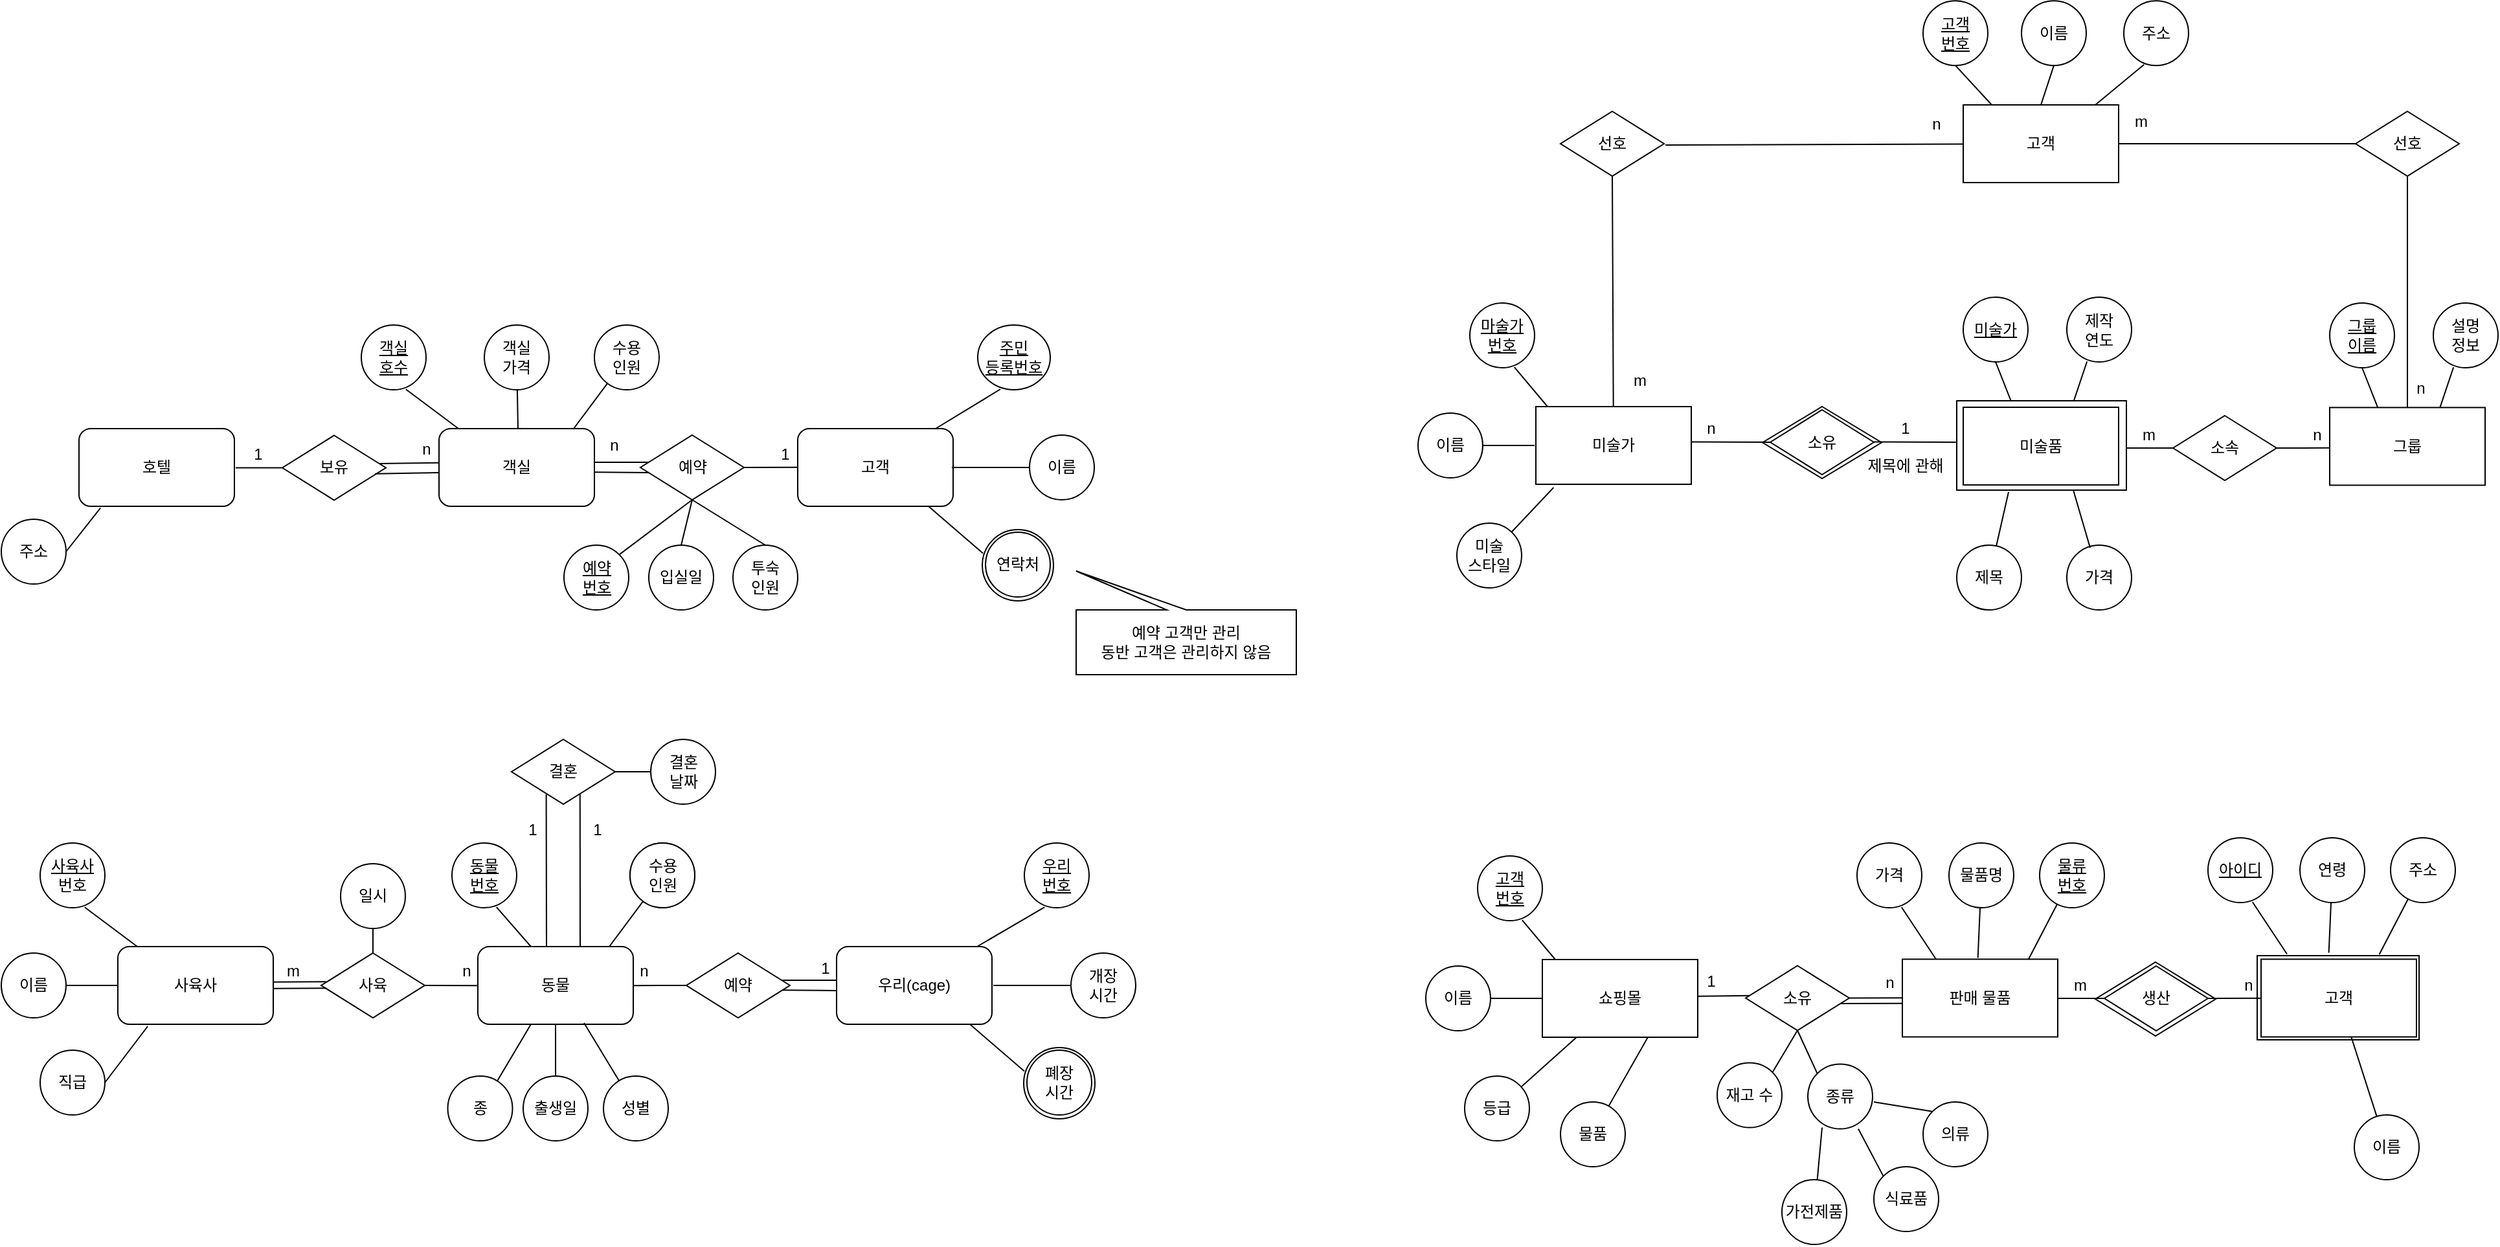 <mxfile version="13.8.2" type="github">
  <diagram id="6OI7xfDhPmefR2EX4nhi" name="Page-1">
    <mxGraphModel dx="2025" dy="580" grid="1" gridSize="10" guides="1" tooltips="1" connect="1" arrows="1" fold="1" page="1" pageScale="1" pageWidth="827" pageHeight="1169" math="0" shadow="0">
      <root>
        <mxCell id="0" />
        <mxCell id="1" parent="0" />
        <mxCell id="JmjcJuFU0oESs9ChOXzf-295" value="" style="rounded=1;whiteSpace=wrap;html=1;arcSize=0;" vertex="1" parent="1">
          <mxGeometry x="952" y="837" width="125" height="65" as="geometry" />
        </mxCell>
        <mxCell id="JmjcJuFU0oESs9ChOXzf-294" value="" style="rhombus;whiteSpace=wrap;html=1;" vertex="1" parent="1">
          <mxGeometry x="827" y="842" width="93" height="57" as="geometry" />
        </mxCell>
        <mxCell id="JmjcJuFU0oESs9ChOXzf-217" value="" style="rhombus;whiteSpace=wrap;html=1;" vertex="1" parent="1">
          <mxGeometry x="570" y="413" width="92" height="55.5" as="geometry" />
        </mxCell>
        <mxCell id="JmjcJuFU0oESs9ChOXzf-212" value="" style="rounded=0;whiteSpace=wrap;html=1;" vertex="1" parent="1">
          <mxGeometry x="720" y="408.5" width="131" height="69" as="geometry" />
        </mxCell>
        <mxCell id="JmjcJuFU0oESs9ChOXzf-144" value="" style="ellipse;whiteSpace=wrap;html=1;aspect=fixed;" vertex="1" parent="1">
          <mxGeometry x="-32.5" y="508" width="55" height="55" as="geometry" />
        </mxCell>
        <mxCell id="JmjcJuFU0oESs9ChOXzf-4" value="쇼핑몰" style="rounded=1;whiteSpace=wrap;html=1;arcSize=0;" vertex="1" parent="1">
          <mxGeometry x="400" y="840" width="120" height="60" as="geometry" />
        </mxCell>
        <mxCell id="JmjcJuFU0oESs9ChOXzf-5" value="고객" style="rounded=1;whiteSpace=wrap;html=1;arcSize=0;" vertex="1" parent="1">
          <mxGeometry x="955" y="839.75" width="120" height="60" as="geometry" />
        </mxCell>
        <mxCell id="JmjcJuFU0oESs9ChOXzf-6" value="&lt;u&gt;고객&lt;br&gt;번호&lt;/u&gt;" style="ellipse;whiteSpace=wrap;html=1;" vertex="1" parent="1">
          <mxGeometry x="350" y="760" width="50" height="50" as="geometry" />
        </mxCell>
        <mxCell id="JmjcJuFU0oESs9ChOXzf-7" value="이름" style="ellipse;whiteSpace=wrap;html=1;" vertex="1" parent="1">
          <mxGeometry x="310" y="845" width="50" height="50" as="geometry" />
        </mxCell>
        <mxCell id="JmjcJuFU0oESs9ChOXzf-8" value="등급" style="ellipse;whiteSpace=wrap;html=1;" vertex="1" parent="1">
          <mxGeometry x="340" y="930" width="50" height="50" as="geometry" />
        </mxCell>
        <mxCell id="JmjcJuFU0oESs9ChOXzf-9" value="" style="endArrow=none;html=1;entryX=0.688;entryY=0.992;entryDx=0;entryDy=0;entryPerimeter=0;" edge="1" parent="1" target="JmjcJuFU0oESs9ChOXzf-6">
          <mxGeometry width="50" height="50" relative="1" as="geometry">
            <mxPoint x="410" y="840" as="sourcePoint" />
            <mxPoint x="460" y="790" as="targetPoint" />
          </mxGeometry>
        </mxCell>
        <mxCell id="JmjcJuFU0oESs9ChOXzf-12" value="" style="endArrow=none;html=1;entryX=1;entryY=0.5;entryDx=0;entryDy=0;exitX=0;exitY=0.5;exitDx=0;exitDy=0;" edge="1" parent="1" source="JmjcJuFU0oESs9ChOXzf-4" target="JmjcJuFU0oESs9ChOXzf-7">
          <mxGeometry width="50" height="50" relative="1" as="geometry">
            <mxPoint x="420" y="850" as="sourcePoint" />
            <mxPoint x="400" y="820" as="targetPoint" />
          </mxGeometry>
        </mxCell>
        <mxCell id="JmjcJuFU0oESs9ChOXzf-13" value="" style="endArrow=none;html=1;" edge="1" parent="1" source="JmjcJuFU0oESs9ChOXzf-4" target="JmjcJuFU0oESs9ChOXzf-8">
          <mxGeometry width="50" height="50" relative="1" as="geometry">
            <mxPoint x="410" y="880" as="sourcePoint" />
            <mxPoint x="370" y="880" as="targetPoint" />
          </mxGeometry>
        </mxCell>
        <mxCell id="JmjcJuFU0oESs9ChOXzf-14" value="제작&lt;br&gt;연도" style="ellipse;whiteSpace=wrap;html=1;" vertex="1" parent="1">
          <mxGeometry x="805" y="328.5" width="50" height="50" as="geometry" />
        </mxCell>
        <mxCell id="JmjcJuFU0oESs9ChOXzf-15" value="" style="endArrow=none;html=1;entryX=0.312;entryY=0.992;entryDx=0;entryDy=0;entryPerimeter=0;exitX=0.689;exitY=0.006;exitDx=0;exitDy=0;exitPerimeter=0;" edge="1" parent="1" target="JmjcJuFU0oESs9ChOXzf-14" source="JmjcJuFU0oESs9ChOXzf-212">
          <mxGeometry width="50" height="50" relative="1" as="geometry">
            <mxPoint x="818.483" y="408.5" as="sourcePoint" />
            <mxPoint x="961" y="358.5" as="targetPoint" />
          </mxGeometry>
        </mxCell>
        <mxCell id="JmjcJuFU0oESs9ChOXzf-20" value="가격" style="ellipse;whiteSpace=wrap;html=1;" vertex="1" parent="1">
          <mxGeometry x="805" y="520" width="50" height="50" as="geometry" />
        </mxCell>
        <mxCell id="JmjcJuFU0oESs9ChOXzf-21" value="" style="endArrow=none;html=1;exitX=0.85;exitY=1;exitDx=0;exitDy=0;exitPerimeter=0;" edge="1" parent="1">
          <mxGeometry width="50" height="50" relative="1" as="geometry">
            <mxPoint x="810.0" y="477.5" as="sourcePoint" />
            <mxPoint x="823" y="522" as="targetPoint" />
          </mxGeometry>
        </mxCell>
        <mxCell id="JmjcJuFU0oESs9ChOXzf-23" value="생산" style="rhombus;whiteSpace=wrap;html=1;" vertex="1" parent="1">
          <mxGeometry x="834" y="845" width="80" height="50" as="geometry" />
        </mxCell>
        <mxCell id="JmjcJuFU0oESs9ChOXzf-24" value="판매 물품" style="rounded=1;whiteSpace=wrap;html=1;arcSize=0;" vertex="1" parent="1">
          <mxGeometry x="678" y="839.75" width="120" height="60" as="geometry" />
        </mxCell>
        <mxCell id="JmjcJuFU0oESs9ChOXzf-25" value="가격" style="ellipse;whiteSpace=wrap;html=1;" vertex="1" parent="1">
          <mxGeometry x="643" y="750" width="50" height="50" as="geometry" />
        </mxCell>
        <mxCell id="JmjcJuFU0oESs9ChOXzf-28" value="" style="endArrow=none;html=1;entryX=0.688;entryY=0.992;entryDx=0;entryDy=0;entryPerimeter=0;" edge="1" parent="1" target="JmjcJuFU0oESs9ChOXzf-25">
          <mxGeometry width="50" height="50" relative="1" as="geometry">
            <mxPoint x="704" y="839.75" as="sourcePoint" />
            <mxPoint x="754" y="789.75" as="targetPoint" />
          </mxGeometry>
        </mxCell>
        <mxCell id="JmjcJuFU0oESs9ChOXzf-33" value="물품명" style="ellipse;whiteSpace=wrap;html=1;" vertex="1" parent="1">
          <mxGeometry x="714" y="750" width="50" height="50" as="geometry" />
        </mxCell>
        <mxCell id="JmjcJuFU0oESs9ChOXzf-34" value="" style="endArrow=none;html=1;" edge="1" parent="1" target="JmjcJuFU0oESs9ChOXzf-33">
          <mxGeometry width="50" height="50" relative="1" as="geometry">
            <mxPoint x="736.316" y="838.75" as="sourcePoint" />
            <mxPoint x="802" y="723.75" as="targetPoint" />
          </mxGeometry>
        </mxCell>
        <mxCell id="JmjcJuFU0oESs9ChOXzf-42" value="" style="endArrow=none;html=1;entryX=1;entryY=0.5;entryDx=0;entryDy=0;" edge="1" parent="1" source="JmjcJuFU0oESs9ChOXzf-5" target="JmjcJuFU0oESs9ChOXzf-23">
          <mxGeometry width="50" height="50" relative="1" as="geometry">
            <mxPoint x="1031" y="845" as="sourcePoint" />
            <mxPoint x="945" y="785" as="targetPoint" />
          </mxGeometry>
        </mxCell>
        <mxCell id="JmjcJuFU0oESs9ChOXzf-49" value="" style="endArrow=none;html=1;entryX=0;entryY=0.5;entryDx=0;entryDy=0;" edge="1" parent="1" target="JmjcJuFU0oESs9ChOXzf-23">
          <mxGeometry width="50" height="50" relative="1" as="geometry">
            <mxPoint x="798" y="870" as="sourcePoint" />
            <mxPoint x="848" y="820" as="targetPoint" />
          </mxGeometry>
        </mxCell>
        <mxCell id="JmjcJuFU0oESs9ChOXzf-50" value="m" style="text;html=1;align=center;verticalAlign=middle;resizable=0;points=[];autosize=1;" vertex="1" parent="1">
          <mxGeometry x="800" y="850" width="30" height="20" as="geometry" />
        </mxCell>
        <mxCell id="JmjcJuFU0oESs9ChOXzf-51" value="n" style="text;html=1;align=center;verticalAlign=middle;resizable=0;points=[];autosize=1;" vertex="1" parent="1">
          <mxGeometry x="935" y="850" width="20" height="20" as="geometry" />
        </mxCell>
        <mxCell id="JmjcJuFU0oESs9ChOXzf-52" value="소유" style="rhombus;whiteSpace=wrap;html=1;" vertex="1" parent="1">
          <mxGeometry x="557" y="844.75" width="80" height="50" as="geometry" />
        </mxCell>
        <mxCell id="JmjcJuFU0oESs9ChOXzf-53" value="" style="endArrow=none;html=1;entryX=1;entryY=0.5;entryDx=0;entryDy=0;" edge="1" parent="1" target="JmjcJuFU0oESs9ChOXzf-52">
          <mxGeometry width="50" height="50" relative="1" as="geometry">
            <mxPoint x="678" y="869.649" as="sourcePoint" />
            <mxPoint x="668" y="784.75" as="targetPoint" />
          </mxGeometry>
        </mxCell>
        <mxCell id="JmjcJuFU0oESs9ChOXzf-55" value="1" style="text;html=1;align=center;verticalAlign=middle;resizable=0;points=[];autosize=1;" vertex="1" parent="1">
          <mxGeometry x="520" y="847" width="20" height="20" as="geometry" />
        </mxCell>
        <mxCell id="JmjcJuFU0oESs9ChOXzf-56" value="n" style="text;html=1;align=center;verticalAlign=middle;resizable=0;points=[];autosize=1;" vertex="1" parent="1">
          <mxGeometry x="658" y="847.75" width="20" height="20" as="geometry" />
        </mxCell>
        <mxCell id="JmjcJuFU0oESs9ChOXzf-57" value="재고 수" style="ellipse;whiteSpace=wrap;html=1;" vertex="1" parent="1">
          <mxGeometry x="535" y="919.75" width="50" height="50" as="geometry" />
        </mxCell>
        <mxCell id="JmjcJuFU0oESs9ChOXzf-58" value="" style="endArrow=none;html=1;exitX=0.5;exitY=1;exitDx=0;exitDy=0;entryX=1;entryY=0;entryDx=0;entryDy=0;" edge="1" parent="1" target="JmjcJuFU0oESs9ChOXzf-57" source="JmjcJuFU0oESs9ChOXzf-52">
          <mxGeometry width="50" height="50" relative="1" as="geometry">
            <mxPoint x="595" y="999.75" as="sourcePoint" />
            <mxPoint x="575" y="920" as="targetPoint" />
          </mxGeometry>
        </mxCell>
        <mxCell id="JmjcJuFU0oESs9ChOXzf-59" value="종류" style="ellipse;whiteSpace=wrap;html=1;" vertex="1" parent="1">
          <mxGeometry x="605" y="920.75" width="50" height="50" as="geometry" />
        </mxCell>
        <mxCell id="JmjcJuFU0oESs9ChOXzf-60" value="" style="endArrow=none;html=1;exitX=0.5;exitY=1;exitDx=0;exitDy=0;entryX=0;entryY=0;entryDx=0;entryDy=0;" edge="1" parent="1" target="JmjcJuFU0oESs9ChOXzf-59" source="JmjcJuFU0oESs9ChOXzf-52">
          <mxGeometry width="50" height="50" relative="1" as="geometry">
            <mxPoint x="667" y="899.75" as="sourcePoint" />
            <mxPoint x="645" y="925" as="targetPoint" />
          </mxGeometry>
        </mxCell>
        <mxCell id="JmjcJuFU0oESs9ChOXzf-97" value="호텔" style="rounded=1;whiteSpace=wrap;html=1;" vertex="1" parent="1">
          <mxGeometry x="-730" y="430" width="120" height="60" as="geometry" />
        </mxCell>
        <mxCell id="JmjcJuFU0oESs9ChOXzf-98" value="&lt;u&gt;사육사&lt;br&gt;&lt;/u&gt;번호" style="ellipse;whiteSpace=wrap;html=1;" vertex="1" parent="1">
          <mxGeometry x="-760" y="750" width="50" height="50" as="geometry" />
        </mxCell>
        <mxCell id="JmjcJuFU0oESs9ChOXzf-99" value="주소" style="ellipse;whiteSpace=wrap;html=1;" vertex="1" parent="1">
          <mxGeometry x="-790" y="500" width="50" height="50" as="geometry" />
        </mxCell>
        <mxCell id="JmjcJuFU0oESs9ChOXzf-100" value="" style="endArrow=none;html=1;entryX=0.688;entryY=0.992;entryDx=0;entryDy=0;entryPerimeter=0;" edge="1" parent="1" target="JmjcJuFU0oESs9ChOXzf-98">
          <mxGeometry width="50" height="50" relative="1" as="geometry">
            <mxPoint x="-685" y="830" as="sourcePoint" />
            <mxPoint x="-635" y="780" as="targetPoint" />
          </mxGeometry>
        </mxCell>
        <mxCell id="JmjcJuFU0oESs9ChOXzf-101" value="" style="endArrow=none;html=1;entryX=1;entryY=0.5;entryDx=0;entryDy=0;exitX=0.138;exitY=1.021;exitDx=0;exitDy=0;exitPerimeter=0;" edge="1" parent="1" target="JmjcJuFU0oESs9ChOXzf-99" source="JmjcJuFU0oESs9ChOXzf-97">
          <mxGeometry width="50" height="50" relative="1" as="geometry">
            <mxPoint x="-725" y="460" as="sourcePoint" />
            <mxPoint x="-725" y="410" as="targetPoint" />
          </mxGeometry>
        </mxCell>
        <mxCell id="JmjcJuFU0oESs9ChOXzf-104" value="객실" style="rounded=1;whiteSpace=wrap;html=1;" vertex="1" parent="1">
          <mxGeometry x="-452" y="430" width="120" height="60" as="geometry" />
        </mxCell>
        <mxCell id="JmjcJuFU0oESs9ChOXzf-105" value="&lt;u&gt;객실&lt;br&gt;호수&lt;br&gt;&lt;/u&gt;" style="ellipse;whiteSpace=wrap;html=1;" vertex="1" parent="1">
          <mxGeometry x="-512" y="350" width="50" height="50" as="geometry" />
        </mxCell>
        <mxCell id="JmjcJuFU0oESs9ChOXzf-106" value="수용&lt;br&gt;인원" style="ellipse;whiteSpace=wrap;html=1;" vertex="1" parent="1">
          <mxGeometry x="-332" y="350" width="50" height="50" as="geometry" />
        </mxCell>
        <mxCell id="JmjcJuFU0oESs9ChOXzf-107" value="" style="endArrow=none;html=1;entryX=0.688;entryY=0.992;entryDx=0;entryDy=0;entryPerimeter=0;" edge="1" parent="1" target="JmjcJuFU0oESs9ChOXzf-105">
          <mxGeometry width="50" height="50" relative="1" as="geometry">
            <mxPoint x="-437" y="430" as="sourcePoint" />
            <mxPoint x="-387" y="380" as="targetPoint" />
          </mxGeometry>
        </mxCell>
        <mxCell id="JmjcJuFU0oESs9ChOXzf-108" value="" style="endArrow=none;html=1;exitX=0.75;exitY=0;exitDx=0;exitDy=0;" edge="1" parent="1" target="JmjcJuFU0oESs9ChOXzf-106">
          <mxGeometry width="50" height="50" relative="1" as="geometry">
            <mxPoint x="-348.0" y="430" as="sourcePoint" />
            <mxPoint x="-326" y="400" as="targetPoint" />
          </mxGeometry>
        </mxCell>
        <mxCell id="JmjcJuFU0oESs9ChOXzf-109" value="객실&lt;br&gt;가격" style="ellipse;whiteSpace=wrap;html=1;" vertex="1" parent="1">
          <mxGeometry x="-417" y="350" width="50" height="50" as="geometry" />
        </mxCell>
        <mxCell id="JmjcJuFU0oESs9ChOXzf-110" value="" style="endArrow=none;html=1;exitX=0.75;exitY=0;exitDx=0;exitDy=0;" edge="1" parent="1" target="JmjcJuFU0oESs9ChOXzf-109">
          <mxGeometry width="50" height="50" relative="1" as="geometry">
            <mxPoint x="-391.0" y="430" as="sourcePoint" />
            <mxPoint x="-369" y="400" as="targetPoint" />
          </mxGeometry>
        </mxCell>
        <mxCell id="JmjcJuFU0oESs9ChOXzf-111" value="보유" style="rhombus;whiteSpace=wrap;html=1;" vertex="1" parent="1">
          <mxGeometry x="-573" y="435.25" width="80" height="50" as="geometry" />
        </mxCell>
        <mxCell id="JmjcJuFU0oESs9ChOXzf-112" value="" style="endArrow=none;html=1;exitX=-0.001;exitY=0.439;exitDx=0;exitDy=0;exitPerimeter=0;" edge="1" parent="1" source="JmjcJuFU0oESs9ChOXzf-104">
          <mxGeometry width="50" height="50" relative="1" as="geometry">
            <mxPoint x="-452" y="460.149" as="sourcePoint" />
            <mxPoint x="-498" y="457" as="targetPoint" />
          </mxGeometry>
        </mxCell>
        <mxCell id="JmjcJuFU0oESs9ChOXzf-114" value="" style="endArrow=none;html=1;entryX=0;entryY=0.5;entryDx=0;entryDy=0;" edge="1" parent="1" target="JmjcJuFU0oESs9ChOXzf-111">
          <mxGeometry width="50" height="50" relative="1" as="geometry">
            <mxPoint x="-609.0" y="460.25" as="sourcePoint" />
            <mxPoint x="-559" y="410.25" as="targetPoint" />
          </mxGeometry>
        </mxCell>
        <mxCell id="JmjcJuFU0oESs9ChOXzf-115" value="1" style="text;html=1;align=center;verticalAlign=middle;resizable=0;points=[];autosize=1;" vertex="1" parent="1">
          <mxGeometry x="-602" y="440.25" width="20" height="20" as="geometry" />
        </mxCell>
        <mxCell id="JmjcJuFU0oESs9ChOXzf-116" value="n" style="text;html=1;align=center;verticalAlign=middle;resizable=0;points=[];autosize=1;" vertex="1" parent="1">
          <mxGeometry x="-472" y="436" width="20" height="20" as="geometry" />
        </mxCell>
        <mxCell id="JmjcJuFU0oESs9ChOXzf-119" value="" style="endArrow=none;html=1;exitX=0.908;exitY=0.593;exitDx=0;exitDy=0;exitPerimeter=0;" edge="1" parent="1">
          <mxGeometry width="50" height="50" relative="1" as="geometry">
            <mxPoint x="-501.36" y="464.9" as="sourcePoint" />
            <mxPoint x="-452" y="464" as="targetPoint" />
          </mxGeometry>
        </mxCell>
        <mxCell id="JmjcJuFU0oESs9ChOXzf-123" value="" style="endArrow=none;html=1;entryX=0.124;entryY=1.071;entryDx=0;entryDy=0;entryPerimeter=0;exitX=0.028;exitY=0.463;exitDx=0;exitDy=0;exitPerimeter=0;" edge="1" parent="1">
          <mxGeometry width="50" height="50" relative="1" as="geometry">
            <mxPoint x="560.24" y="867.9" as="sourcePoint" />
            <mxPoint x="519.72" y="868.42" as="targetPoint" />
          </mxGeometry>
        </mxCell>
        <mxCell id="JmjcJuFU0oESs9ChOXzf-124" value="" style="endArrow=none;html=1;exitX=0.028;exitY=0.463;exitDx=0;exitDy=0;exitPerimeter=0;" edge="1" parent="1">
          <mxGeometry width="50" height="50" relative="1" as="geometry">
            <mxPoint x="677.52" y="873.9" as="sourcePoint" />
            <mxPoint x="630" y="874" as="targetPoint" />
          </mxGeometry>
        </mxCell>
        <mxCell id="JmjcJuFU0oESs9ChOXzf-125" value="고객" style="rounded=1;whiteSpace=wrap;html=1;" vertex="1" parent="1">
          <mxGeometry x="-175" y="430" width="120" height="60" as="geometry" />
        </mxCell>
        <mxCell id="JmjcJuFU0oESs9ChOXzf-126" value="&lt;u&gt;주민&lt;br&gt;등록번호&lt;/u&gt;" style="ellipse;whiteSpace=wrap;html=1;" vertex="1" parent="1">
          <mxGeometry x="-36" y="350" width="56" height="50" as="geometry" />
        </mxCell>
        <mxCell id="JmjcJuFU0oESs9ChOXzf-127" value="" style="endArrow=none;html=1;entryX=0.312;entryY=0.992;entryDx=0;entryDy=0;entryPerimeter=0;" edge="1" parent="1" target="JmjcJuFU0oESs9ChOXzf-126">
          <mxGeometry width="50" height="50" relative="1" as="geometry">
            <mxPoint x="-68.517" y="430" as="sourcePoint" />
            <mxPoint x="74" y="380" as="targetPoint" />
          </mxGeometry>
        </mxCell>
        <mxCell id="JmjcJuFU0oESs9ChOXzf-128" value="이름" style="ellipse;whiteSpace=wrap;html=1;" vertex="1" parent="1">
          <mxGeometry x="4" y="435" width="50" height="50" as="geometry" />
        </mxCell>
        <mxCell id="JmjcJuFU0oESs9ChOXzf-129" value="" style="endArrow=none;html=1;entryX=0;entryY=0.5;entryDx=0;entryDy=0;exitX=1;exitY=0.5;exitDx=0;exitDy=0;" edge="1" parent="1" target="JmjcJuFU0oESs9ChOXzf-128">
          <mxGeometry width="50" height="50" relative="1" as="geometry">
            <mxPoint x="-56" y="460" as="sourcePoint" />
            <mxPoint x="126.52" y="470" as="targetPoint" />
          </mxGeometry>
        </mxCell>
        <mxCell id="JmjcJuFU0oESs9ChOXzf-130" value="연락처" style="ellipse;whiteSpace=wrap;html=1;" vertex="1" parent="1">
          <mxGeometry x="-30" y="510" width="50" height="50" as="geometry" />
        </mxCell>
        <mxCell id="JmjcJuFU0oESs9ChOXzf-131" value="" style="endArrow=none;html=1;entryX=-0.04;entryY=0.326;entryDx=0;entryDy=0;exitX=0.85;exitY=1;exitDx=0;exitDy=0;exitPerimeter=0;entryPerimeter=0;" edge="1" parent="1" target="JmjcJuFU0oESs9ChOXzf-130">
          <mxGeometry width="50" height="50" relative="1" as="geometry">
            <mxPoint x="-74" y="490" as="sourcePoint" />
            <mxPoint x="86.52" y="545" as="targetPoint" />
          </mxGeometry>
        </mxCell>
        <mxCell id="JmjcJuFU0oESs9ChOXzf-132" value="예약" style="rhombus;whiteSpace=wrap;html=1;" vertex="1" parent="1">
          <mxGeometry x="-296.5" y="435" width="80" height="50" as="geometry" />
        </mxCell>
        <mxCell id="JmjcJuFU0oESs9ChOXzf-133" value="" style="endArrow=none;html=1;entryX=1;entryY=0.5;entryDx=0;entryDy=0;" edge="1" parent="1" target="JmjcJuFU0oESs9ChOXzf-132">
          <mxGeometry width="50" height="50" relative="1" as="geometry">
            <mxPoint x="-175.5" y="459.899" as="sourcePoint" />
            <mxPoint x="-185.5" y="375" as="targetPoint" />
          </mxGeometry>
        </mxCell>
        <mxCell id="JmjcJuFU0oESs9ChOXzf-134" value="" style="endArrow=none;html=1;" edge="1" parent="1">
          <mxGeometry width="50" height="50" relative="1" as="geometry">
            <mxPoint x="-332" y="456" as="sourcePoint" />
            <mxPoint x="-290" y="456" as="targetPoint" />
          </mxGeometry>
        </mxCell>
        <mxCell id="JmjcJuFU0oESs9ChOXzf-135" value="n" style="text;html=1;align=center;verticalAlign=middle;resizable=0;points=[];autosize=1;" vertex="1" parent="1">
          <mxGeometry x="-327.5" y="433" width="20" height="20" as="geometry" />
        </mxCell>
        <mxCell id="JmjcJuFU0oESs9ChOXzf-136" value="1" style="text;html=1;align=center;verticalAlign=middle;resizable=0;points=[];autosize=1;" vertex="1" parent="1">
          <mxGeometry x="-195.5" y="440" width="20" height="20" as="geometry" />
        </mxCell>
        <mxCell id="JmjcJuFU0oESs9ChOXzf-137" value="&lt;u&gt;예약&lt;br&gt;번호&lt;/u&gt;" style="ellipse;whiteSpace=wrap;html=1;" vertex="1" parent="1">
          <mxGeometry x="-355.5" y="520" width="50" height="50" as="geometry" />
        </mxCell>
        <mxCell id="JmjcJuFU0oESs9ChOXzf-138" value="" style="endArrow=none;html=1;exitX=0.5;exitY=1;exitDx=0;exitDy=0;entryX=1;entryY=0;entryDx=0;entryDy=0;" edge="1" parent="1" target="JmjcJuFU0oESs9ChOXzf-137">
          <mxGeometry width="50" height="50" relative="1" as="geometry">
            <mxPoint x="-256.5" y="485" as="sourcePoint" />
            <mxPoint x="-278.5" y="510.25" as="targetPoint" />
          </mxGeometry>
        </mxCell>
        <mxCell id="JmjcJuFU0oESs9ChOXzf-139" value="입실일" style="ellipse;whiteSpace=wrap;html=1;" vertex="1" parent="1">
          <mxGeometry x="-290" y="520" width="50" height="50" as="geometry" />
        </mxCell>
        <mxCell id="JmjcJuFU0oESs9ChOXzf-140" value="" style="endArrow=none;html=1;exitX=0.5;exitY=1;exitDx=0;exitDy=0;entryX=0.5;entryY=0;entryDx=0;entryDy=0;" edge="1" parent="1" target="JmjcJuFU0oESs9ChOXzf-139">
          <mxGeometry width="50" height="50" relative="1" as="geometry">
            <mxPoint x="-256.5" y="485" as="sourcePoint" />
            <mxPoint x="-208.5" y="515.25" as="targetPoint" />
          </mxGeometry>
        </mxCell>
        <mxCell id="JmjcJuFU0oESs9ChOXzf-141" value="투숙&lt;br&gt;인원" style="ellipse;whiteSpace=wrap;html=1;" vertex="1" parent="1">
          <mxGeometry x="-225" y="520" width="50" height="50" as="geometry" />
        </mxCell>
        <mxCell id="JmjcJuFU0oESs9ChOXzf-142" value="" style="endArrow=none;html=1;exitX=0.5;exitY=1;exitDx=0;exitDy=0;entryX=0.5;entryY=0;entryDx=0;entryDy=0;" edge="1" parent="1" target="JmjcJuFU0oESs9ChOXzf-141" source="JmjcJuFU0oESs9ChOXzf-132">
          <mxGeometry width="50" height="50" relative="1" as="geometry">
            <mxPoint x="-191" y="485" as="sourcePoint" />
            <mxPoint x="-143" y="515.25" as="targetPoint" />
          </mxGeometry>
        </mxCell>
        <mxCell id="JmjcJuFU0oESs9ChOXzf-143" value="" style="endArrow=none;html=1;entryX=0.081;entryY=0.58;entryDx=0;entryDy=0;entryPerimeter=0;exitX=1.003;exitY=0.561;exitDx=0;exitDy=0;exitPerimeter=0;" edge="1" parent="1" source="JmjcJuFU0oESs9ChOXzf-104" target="JmjcJuFU0oESs9ChOXzf-132">
          <mxGeometry width="50" height="50" relative="1" as="geometry">
            <mxPoint x="-332.5" y="465" as="sourcePoint" />
            <mxPoint x="-300" y="464" as="targetPoint" />
          </mxGeometry>
        </mxCell>
        <mxCell id="JmjcJuFU0oESs9ChOXzf-147" value="" style="shape=callout;whiteSpace=wrap;html=1;perimeter=calloutPerimeter;position2=1;rotation=-180;base=15;" vertex="1" parent="1">
          <mxGeometry x="40" y="540" width="170" height="80" as="geometry" />
        </mxCell>
        <mxCell id="JmjcJuFU0oESs9ChOXzf-148" value="예약 고객만 관리&lt;br&gt;동반 고객은 관리하지 않음" style="text;html=1;strokeColor=none;fillColor=none;align=center;verticalAlign=middle;whiteSpace=wrap;rounded=0;" vertex="1" parent="1">
          <mxGeometry x="40" y="585" width="170" height="20" as="geometry" />
        </mxCell>
        <mxCell id="JmjcJuFU0oESs9ChOXzf-149" value="사육사" style="rounded=1;whiteSpace=wrap;html=1;" vertex="1" parent="1">
          <mxGeometry x="-700" y="830" width="120" height="60" as="geometry" />
        </mxCell>
        <mxCell id="JmjcJuFU0oESs9ChOXzf-150" value="이름" style="ellipse;whiteSpace=wrap;html=1;" vertex="1" parent="1">
          <mxGeometry x="-790" y="835" width="50" height="50" as="geometry" />
        </mxCell>
        <mxCell id="JmjcJuFU0oESs9ChOXzf-151" value="" style="endArrow=none;html=1;entryX=1;entryY=0.5;entryDx=0;entryDy=0;exitX=0;exitY=0.5;exitDx=0;exitDy=0;" edge="1" parent="1" target="JmjcJuFU0oESs9ChOXzf-150" source="JmjcJuFU0oESs9ChOXzf-149">
          <mxGeometry width="50" height="50" relative="1" as="geometry">
            <mxPoint x="-715" y="910" as="sourcePoint" />
            <mxPoint x="-665" y="860" as="targetPoint" />
          </mxGeometry>
        </mxCell>
        <mxCell id="JmjcJuFU0oESs9ChOXzf-152" value="직급" style="ellipse;whiteSpace=wrap;html=1;" vertex="1" parent="1">
          <mxGeometry x="-760" y="910" width="50" height="50" as="geometry" />
        </mxCell>
        <mxCell id="JmjcJuFU0oESs9ChOXzf-153" value="" style="endArrow=none;html=1;entryX=1;entryY=0.5;entryDx=0;entryDy=0;exitX=0.192;exitY=1.027;exitDx=0;exitDy=0;exitPerimeter=0;" edge="1" parent="1" target="JmjcJuFU0oESs9ChOXzf-152" source="JmjcJuFU0oESs9ChOXzf-149">
          <mxGeometry width="50" height="50" relative="1" as="geometry">
            <mxPoint x="-670" y="935" as="sourcePoint" />
            <mxPoint x="-635" y="935" as="targetPoint" />
          </mxGeometry>
        </mxCell>
        <mxCell id="JmjcJuFU0oESs9ChOXzf-154" value="동물" style="rounded=1;whiteSpace=wrap;html=1;" vertex="1" parent="1">
          <mxGeometry x="-422" y="830" width="120" height="60" as="geometry" />
        </mxCell>
        <mxCell id="JmjcJuFU0oESs9ChOXzf-155" value="&lt;u&gt;동물&lt;br&gt;번호&lt;br&gt;&lt;/u&gt;" style="ellipse;whiteSpace=wrap;html=1;" vertex="1" parent="1">
          <mxGeometry x="-442" y="750" width="50" height="50" as="geometry" />
        </mxCell>
        <mxCell id="JmjcJuFU0oESs9ChOXzf-156" value="수용&lt;br&gt;인원" style="ellipse;whiteSpace=wrap;html=1;" vertex="1" parent="1">
          <mxGeometry x="-304.5" y="750" width="50" height="50" as="geometry" />
        </mxCell>
        <mxCell id="JmjcJuFU0oESs9ChOXzf-157" value="" style="endArrow=none;html=1;entryX=0.688;entryY=0.992;entryDx=0;entryDy=0;entryPerimeter=0;" edge="1" parent="1" target="JmjcJuFU0oESs9ChOXzf-155">
          <mxGeometry width="50" height="50" relative="1" as="geometry">
            <mxPoint x="-381" y="830" as="sourcePoint" />
            <mxPoint x="-331" y="780" as="targetPoint" />
          </mxGeometry>
        </mxCell>
        <mxCell id="JmjcJuFU0oESs9ChOXzf-158" value="" style="endArrow=none;html=1;exitX=0.75;exitY=0;exitDx=0;exitDy=0;" edge="1" parent="1" target="JmjcJuFU0oESs9ChOXzf-156">
          <mxGeometry width="50" height="50" relative="1" as="geometry">
            <mxPoint x="-320.5" y="830" as="sourcePoint" />
            <mxPoint x="-298.5" y="800" as="targetPoint" />
          </mxGeometry>
        </mxCell>
        <mxCell id="JmjcJuFU0oESs9ChOXzf-163" value="종" style="ellipse;whiteSpace=wrap;html=1;" vertex="1" parent="1">
          <mxGeometry x="-445.25" y="930" width="50" height="50" as="geometry" />
        </mxCell>
        <mxCell id="JmjcJuFU0oESs9ChOXzf-164" value="출생일" style="ellipse;whiteSpace=wrap;html=1;" vertex="1" parent="1">
          <mxGeometry x="-387" y="930" width="50" height="50" as="geometry" />
        </mxCell>
        <mxCell id="JmjcJuFU0oESs9ChOXzf-165" value="" style="endArrow=none;html=1;entryX=0.768;entryY=0.07;entryDx=0;entryDy=0;entryPerimeter=0;" edge="1" parent="1" target="JmjcJuFU0oESs9ChOXzf-163">
          <mxGeometry width="50" height="50" relative="1" as="geometry">
            <mxPoint x="-381" y="890" as="sourcePoint" />
            <mxPoint x="-410" y="940" as="targetPoint" />
          </mxGeometry>
        </mxCell>
        <mxCell id="JmjcJuFU0oESs9ChOXzf-166" value="" style="endArrow=none;html=1;exitX=0.5;exitY=1;exitDx=0;exitDy=0;" edge="1" parent="1" target="JmjcJuFU0oESs9ChOXzf-164" source="JmjcJuFU0oESs9ChOXzf-154">
          <mxGeometry width="50" height="50" relative="1" as="geometry">
            <mxPoint x="-401.854" y="890" as="sourcePoint" />
            <mxPoint x="-380.75" y="1000" as="targetPoint" />
          </mxGeometry>
        </mxCell>
        <mxCell id="JmjcJuFU0oESs9ChOXzf-167" value="성별" style="ellipse;whiteSpace=wrap;html=1;" vertex="1" parent="1">
          <mxGeometry x="-325" y="930" width="50" height="50" as="geometry" />
        </mxCell>
        <mxCell id="JmjcJuFU0oESs9ChOXzf-168" value="" style="endArrow=none;html=1;" edge="1" parent="1" target="JmjcJuFU0oESs9ChOXzf-167">
          <mxGeometry width="50" height="50" relative="1" as="geometry">
            <mxPoint x="-340" y="889" as="sourcePoint" />
            <mxPoint x="-318.75" y="1000" as="targetPoint" />
          </mxGeometry>
        </mxCell>
        <mxCell id="JmjcJuFU0oESs9ChOXzf-169" value="사육" style="rhombus;whiteSpace=wrap;html=1;" vertex="1" parent="1">
          <mxGeometry x="-543" y="835" width="80" height="50" as="geometry" />
        </mxCell>
        <mxCell id="JmjcJuFU0oESs9ChOXzf-170" value="" style="endArrow=none;html=1;exitX=-0.001;exitY=0.439;exitDx=0;exitDy=0;exitPerimeter=0;entryX=1;entryY=0.5;entryDx=0;entryDy=0;" edge="1" parent="1" target="JmjcJuFU0oESs9ChOXzf-169">
          <mxGeometry width="50" height="50" relative="1" as="geometry">
            <mxPoint x="-422.12" y="860.09" as="sourcePoint" />
            <mxPoint x="-460" y="861" as="targetPoint" />
          </mxGeometry>
        </mxCell>
        <mxCell id="JmjcJuFU0oESs9ChOXzf-172" value="m" style="text;html=1;align=center;verticalAlign=middle;resizable=0;points=[];autosize=1;" vertex="1" parent="1">
          <mxGeometry x="-580" y="839" width="30" height="20" as="geometry" />
        </mxCell>
        <mxCell id="JmjcJuFU0oESs9ChOXzf-173" value="n" style="text;html=1;align=center;verticalAlign=middle;resizable=0;points=[];autosize=1;" vertex="1" parent="1">
          <mxGeometry x="-441" y="838.75" width="20" height="20" as="geometry" />
        </mxCell>
        <mxCell id="JmjcJuFU0oESs9ChOXzf-176" value="일시" style="ellipse;whiteSpace=wrap;html=1;" vertex="1" parent="1">
          <mxGeometry x="-528" y="766" width="50" height="50" as="geometry" />
        </mxCell>
        <mxCell id="JmjcJuFU0oESs9ChOXzf-177" value="" style="endArrow=none;html=1;exitX=0.5;exitY=0;exitDx=0;exitDy=0;entryX=0.5;entryY=1;entryDx=0;entryDy=0;" edge="1" parent="1" target="JmjcJuFU0oESs9ChOXzf-176" source="JmjcJuFU0oESs9ChOXzf-169">
          <mxGeometry width="50" height="50" relative="1" as="geometry">
            <mxPoint x="-540" y="740" as="sourcePoint" />
            <mxPoint x="-492" y="770.25" as="targetPoint" />
          </mxGeometry>
        </mxCell>
        <mxCell id="JmjcJuFU0oESs9ChOXzf-178" value="" style="endArrow=none;html=1;entryX=0.048;entryY=0.543;entryDx=0;entryDy=0;entryPerimeter=0;exitX=1.002;exitY=0.539;exitDx=0;exitDy=0;exitPerimeter=0;" edge="1" parent="1" source="JmjcJuFU0oESs9ChOXzf-149" target="JmjcJuFU0oESs9ChOXzf-169">
          <mxGeometry width="50" height="50" relative="1" as="geometry">
            <mxPoint x="-580.0" y="863" as="sourcePoint" />
            <mxPoint x="-544" y="863" as="targetPoint" />
          </mxGeometry>
        </mxCell>
        <mxCell id="JmjcJuFU0oESs9ChOXzf-179" value="" style="endArrow=none;html=1;entryX=0.048;entryY=0.543;entryDx=0;entryDy=0;entryPerimeter=0;exitX=1.002;exitY=0.539;exitDx=0;exitDy=0;exitPerimeter=0;" edge="1" parent="1">
          <mxGeometry width="50" height="50" relative="1" as="geometry">
            <mxPoint x="-579.76" y="857.34" as="sourcePoint" />
            <mxPoint x="-539.16" y="857.15" as="targetPoint" />
          </mxGeometry>
        </mxCell>
        <mxCell id="JmjcJuFU0oESs9ChOXzf-180" value="우리(cage)" style="rounded=1;whiteSpace=wrap;html=1;" vertex="1" parent="1">
          <mxGeometry x="-145" y="830" width="120" height="60" as="geometry" />
        </mxCell>
        <mxCell id="JmjcJuFU0oESs9ChOXzf-181" value="" style="ellipse;whiteSpace=wrap;html=1;aspect=fixed;" vertex="1" parent="1">
          <mxGeometry x="-0.5" y="908" width="55" height="55" as="geometry" />
        </mxCell>
        <mxCell id="JmjcJuFU0oESs9ChOXzf-182" value="&lt;u&gt;우리&lt;br&gt;번호&lt;br&gt;&lt;/u&gt;" style="ellipse;whiteSpace=wrap;html=1;" vertex="1" parent="1">
          <mxGeometry y="750" width="50" height="50" as="geometry" />
        </mxCell>
        <mxCell id="JmjcJuFU0oESs9ChOXzf-183" value="" style="endArrow=none;html=1;entryX=0.312;entryY=0.992;entryDx=0;entryDy=0;entryPerimeter=0;" edge="1" parent="1" target="JmjcJuFU0oESs9ChOXzf-182">
          <mxGeometry width="50" height="50" relative="1" as="geometry">
            <mxPoint x="-36.517" y="830" as="sourcePoint" />
            <mxPoint x="106" y="780" as="targetPoint" />
          </mxGeometry>
        </mxCell>
        <mxCell id="JmjcJuFU0oESs9ChOXzf-184" value="개장&lt;br&gt;시간" style="ellipse;whiteSpace=wrap;html=1;" vertex="1" parent="1">
          <mxGeometry x="36" y="835" width="50" height="50" as="geometry" />
        </mxCell>
        <mxCell id="JmjcJuFU0oESs9ChOXzf-185" value="" style="endArrow=none;html=1;entryX=0;entryY=0.5;entryDx=0;entryDy=0;exitX=1;exitY=0.5;exitDx=0;exitDy=0;" edge="1" parent="1" target="JmjcJuFU0oESs9ChOXzf-184">
          <mxGeometry width="50" height="50" relative="1" as="geometry">
            <mxPoint x="-24" y="860" as="sourcePoint" />
            <mxPoint x="158.52" y="870" as="targetPoint" />
          </mxGeometry>
        </mxCell>
        <mxCell id="JmjcJuFU0oESs9ChOXzf-186" value="폐장&lt;br&gt;시간" style="ellipse;whiteSpace=wrap;html=1;" vertex="1" parent="1">
          <mxGeometry x="2" y="910" width="50" height="50" as="geometry" />
        </mxCell>
        <mxCell id="JmjcJuFU0oESs9ChOXzf-187" value="" style="endArrow=none;html=1;entryX=-0.04;entryY=0.326;entryDx=0;entryDy=0;exitX=0.85;exitY=1;exitDx=0;exitDy=0;exitPerimeter=0;entryPerimeter=0;" edge="1" parent="1" target="JmjcJuFU0oESs9ChOXzf-186">
          <mxGeometry width="50" height="50" relative="1" as="geometry">
            <mxPoint x="-42" y="890" as="sourcePoint" />
            <mxPoint x="118.52" y="945" as="targetPoint" />
          </mxGeometry>
        </mxCell>
        <mxCell id="JmjcJuFU0oESs9ChOXzf-189" value="예약" style="rhombus;whiteSpace=wrap;html=1;" vertex="1" parent="1">
          <mxGeometry x="-261" y="835" width="80" height="50" as="geometry" />
        </mxCell>
        <mxCell id="JmjcJuFU0oESs9ChOXzf-190" value="" style="endArrow=none;html=1;entryX=1;entryY=0.5;entryDx=0;entryDy=0;" edge="1" parent="1">
          <mxGeometry width="50" height="50" relative="1" as="geometry">
            <mxPoint x="-261" y="859.999" as="sourcePoint" />
            <mxPoint x="-302" y="860.1" as="targetPoint" />
          </mxGeometry>
        </mxCell>
        <mxCell id="JmjcJuFU0oESs9ChOXzf-191" value="" style="endArrow=none;html=1;" edge="1" parent="1">
          <mxGeometry width="50" height="50" relative="1" as="geometry">
            <mxPoint x="-187" y="856" as="sourcePoint" />
            <mxPoint x="-145" y="856" as="targetPoint" />
          </mxGeometry>
        </mxCell>
        <mxCell id="JmjcJuFU0oESs9ChOXzf-192" value="n" style="text;html=1;align=center;verticalAlign=middle;resizable=0;points=[];autosize=1;" vertex="1" parent="1">
          <mxGeometry x="-304.5" y="839" width="20" height="20" as="geometry" />
        </mxCell>
        <mxCell id="JmjcJuFU0oESs9ChOXzf-193" value="1" style="text;html=1;align=center;verticalAlign=middle;resizable=0;points=[];autosize=1;" vertex="1" parent="1">
          <mxGeometry x="-164.5" y="837" width="20" height="20" as="geometry" />
        </mxCell>
        <mxCell id="JmjcJuFU0oESs9ChOXzf-194" value="" style="endArrow=none;html=1;entryX=0.081;entryY=0.58;entryDx=0;entryDy=0;entryPerimeter=0;exitX=1.003;exitY=0.561;exitDx=0;exitDy=0;exitPerimeter=0;" edge="1" parent="1">
          <mxGeometry width="50" height="50" relative="1" as="geometry">
            <mxPoint x="-186.64" y="863.66" as="sourcePoint" />
            <mxPoint x="-145.02" y="864" as="targetPoint" />
          </mxGeometry>
        </mxCell>
        <mxCell id="JmjcJuFU0oESs9ChOXzf-196" value="결혼" style="rhombus;whiteSpace=wrap;html=1;" vertex="1" parent="1">
          <mxGeometry x="-396" y="670" width="80" height="50" as="geometry" />
        </mxCell>
        <mxCell id="JmjcJuFU0oESs9ChOXzf-197" value="" style="endArrow=none;html=1;entryX=0.335;entryY=0.85;entryDx=0;entryDy=0;entryPerimeter=0;" edge="1" parent="1" target="JmjcJuFU0oESs9ChOXzf-196">
          <mxGeometry width="50" height="50" relative="1" as="geometry">
            <mxPoint x="-369" y="830" as="sourcePoint" />
            <mxPoint x="-369" y="720" as="targetPoint" />
          </mxGeometry>
        </mxCell>
        <mxCell id="JmjcJuFU0oESs9ChOXzf-198" value="" style="endArrow=none;html=1;entryX=0.661;entryY=0.835;entryDx=0;entryDy=0;entryPerimeter=0;" edge="1" parent="1" target="JmjcJuFU0oESs9ChOXzf-196">
          <mxGeometry width="50" height="50" relative="1" as="geometry">
            <mxPoint x="-343" y="830" as="sourcePoint" />
            <mxPoint x="-343" y="720" as="targetPoint" />
          </mxGeometry>
        </mxCell>
        <mxCell id="JmjcJuFU0oESs9ChOXzf-199" value="1" style="text;html=1;align=center;verticalAlign=middle;resizable=0;points=[];autosize=1;" vertex="1" parent="1">
          <mxGeometry x="-390" y="730" width="20" height="20" as="geometry" />
        </mxCell>
        <mxCell id="JmjcJuFU0oESs9ChOXzf-200" value="1" style="text;html=1;align=center;verticalAlign=middle;resizable=0;points=[];autosize=1;" vertex="1" parent="1">
          <mxGeometry x="-340" y="730" width="20" height="20" as="geometry" />
        </mxCell>
        <mxCell id="JmjcJuFU0oESs9ChOXzf-201" value="수용&lt;br&gt;인원" style="ellipse;whiteSpace=wrap;html=1;" vertex="1" parent="1">
          <mxGeometry x="-304.5" y="750" width="50" height="50" as="geometry" />
        </mxCell>
        <mxCell id="JmjcJuFU0oESs9ChOXzf-202" value="" style="endArrow=none;html=1;exitX=1;exitY=0.5;exitDx=0;exitDy=0;entryX=0;entryY=0.5;entryDx=0;entryDy=0;" edge="1" parent="1" source="JmjcJuFU0oESs9ChOXzf-196" target="JmjcJuFU0oESs9ChOXzf-203">
          <mxGeometry width="50" height="50" relative="1" as="geometry">
            <mxPoint x="-304.5" y="750" as="sourcePoint" />
            <mxPoint x="-278.402" y="715.073" as="targetPoint" />
          </mxGeometry>
        </mxCell>
        <mxCell id="JmjcJuFU0oESs9ChOXzf-203" value="결혼&lt;br&gt;날짜" style="ellipse;whiteSpace=wrap;html=1;" vertex="1" parent="1">
          <mxGeometry x="-288.5" y="670" width="50" height="50" as="geometry" />
        </mxCell>
        <mxCell id="JmjcJuFU0oESs9ChOXzf-204" value="미술가" style="rounded=1;whiteSpace=wrap;html=1;arcSize=0;" vertex="1" parent="1">
          <mxGeometry x="395" y="413" width="120" height="60" as="geometry" />
        </mxCell>
        <mxCell id="JmjcJuFU0oESs9ChOXzf-205" value="&lt;u&gt;마술가&lt;br&gt;번호&lt;/u&gt;" style="ellipse;whiteSpace=wrap;html=1;" vertex="1" parent="1">
          <mxGeometry x="344" y="333" width="50" height="50" as="geometry" />
        </mxCell>
        <mxCell id="JmjcJuFU0oESs9ChOXzf-206" value="이름" style="ellipse;whiteSpace=wrap;html=1;" vertex="1" parent="1">
          <mxGeometry x="304" y="418" width="50" height="50" as="geometry" />
        </mxCell>
        <mxCell id="JmjcJuFU0oESs9ChOXzf-207" value="미술&lt;br&gt;스타일" style="ellipse;whiteSpace=wrap;html=1;" vertex="1" parent="1">
          <mxGeometry x="334" y="503" width="50" height="50" as="geometry" />
        </mxCell>
        <mxCell id="JmjcJuFU0oESs9ChOXzf-208" value="" style="endArrow=none;html=1;entryX=0.688;entryY=0.992;entryDx=0;entryDy=0;entryPerimeter=0;" edge="1" parent="1" target="JmjcJuFU0oESs9ChOXzf-205">
          <mxGeometry width="50" height="50" relative="1" as="geometry">
            <mxPoint x="404" y="413" as="sourcePoint" />
            <mxPoint x="454" y="363" as="targetPoint" />
          </mxGeometry>
        </mxCell>
        <mxCell id="JmjcJuFU0oESs9ChOXzf-209" value="" style="endArrow=none;html=1;entryX=1;entryY=0.5;entryDx=0;entryDy=0;exitX=0;exitY=0.5;exitDx=0;exitDy=0;" edge="1" parent="1" target="JmjcJuFU0oESs9ChOXzf-206">
          <mxGeometry width="50" height="50" relative="1" as="geometry">
            <mxPoint x="394" y="443" as="sourcePoint" />
            <mxPoint x="394" y="393" as="targetPoint" />
          </mxGeometry>
        </mxCell>
        <mxCell id="JmjcJuFU0oESs9ChOXzf-210" value="" style="endArrow=none;html=1;exitX=0.114;exitY=1.042;exitDx=0;exitDy=0;exitPerimeter=0;" edge="1" parent="1" target="JmjcJuFU0oESs9ChOXzf-207" source="JmjcJuFU0oESs9ChOXzf-204">
          <mxGeometry width="50" height="50" relative="1" as="geometry">
            <mxPoint x="420.471" y="473" as="sourcePoint" />
            <mxPoint x="364" y="453" as="targetPoint" />
          </mxGeometry>
        </mxCell>
        <mxCell id="JmjcJuFU0oESs9ChOXzf-211" value="미술품" style="rounded=1;whiteSpace=wrap;html=1;arcSize=0;" vertex="1" parent="1">
          <mxGeometry x="725" y="413.5" width="120" height="60" as="geometry" />
        </mxCell>
        <mxCell id="JmjcJuFU0oESs9ChOXzf-213" value="소유" style="rhombus;whiteSpace=wrap;html=1;" vertex="1" parent="1">
          <mxGeometry x="576" y="415.5" width="80" height="50" as="geometry" />
        </mxCell>
        <mxCell id="JmjcJuFU0oESs9ChOXzf-214" value="" style="endArrow=none;html=1;entryX=0;entryY=0.5;entryDx=0;entryDy=0;exitX=0.997;exitY=0.454;exitDx=0;exitDy=0;exitPerimeter=0;" edge="1" parent="1" source="JmjcJuFU0oESs9ChOXzf-204" target="JmjcJuFU0oESs9ChOXzf-213">
          <mxGeometry width="50" height="50" relative="1" as="geometry">
            <mxPoint x="530" y="441" as="sourcePoint" />
            <mxPoint x="560" y="430" as="targetPoint" />
          </mxGeometry>
        </mxCell>
        <mxCell id="JmjcJuFU0oESs9ChOXzf-215" value="" style="endArrow=none;html=1;entryX=0;entryY=0.5;entryDx=0;entryDy=0;exitX=0.997;exitY=0.454;exitDx=0;exitDy=0;exitPerimeter=0;" edge="1" parent="1">
          <mxGeometry width="50" height="50" relative="1" as="geometry">
            <mxPoint x="656.0" y="440.3" as="sourcePoint" />
            <mxPoint x="719.36" y="440.56" as="targetPoint" />
          </mxGeometry>
        </mxCell>
        <mxCell id="JmjcJuFU0oESs9ChOXzf-218" value="제목" style="ellipse;whiteSpace=wrap;html=1;" vertex="1" parent="1">
          <mxGeometry x="720" y="520" width="50" height="50" as="geometry" />
        </mxCell>
        <mxCell id="JmjcJuFU0oESs9ChOXzf-219" value="" style="endArrow=none;html=1;" edge="1" parent="1" target="JmjcJuFU0oESs9ChOXzf-218">
          <mxGeometry width="50" height="50" relative="1" as="geometry">
            <mxPoint x="760" y="479" as="sourcePoint" />
            <mxPoint x="776" y="526" as="targetPoint" />
          </mxGeometry>
        </mxCell>
        <mxCell id="JmjcJuFU0oESs9ChOXzf-220" value="&lt;u&gt;미술가&lt;/u&gt;" style="ellipse;whiteSpace=wrap;html=1;" vertex="1" parent="1">
          <mxGeometry x="725" y="328.5" width="50" height="50" as="geometry" />
        </mxCell>
        <mxCell id="JmjcJuFU0oESs9ChOXzf-221" value="" style="endArrow=none;html=1;entryX=0.5;entryY=1;entryDx=0;entryDy=0;exitX=0.689;exitY=0.006;exitDx=0;exitDy=0;exitPerimeter=0;" edge="1" parent="1" target="JmjcJuFU0oESs9ChOXzf-220">
          <mxGeometry width="50" height="50" relative="1" as="geometry">
            <mxPoint x="761.999" y="408.914" as="sourcePoint" />
            <mxPoint x="912.74" y="358.5" as="targetPoint" />
          </mxGeometry>
        </mxCell>
        <mxCell id="JmjcJuFU0oESs9ChOXzf-222" value="1" style="text;html=1;align=center;verticalAlign=middle;resizable=0;points=[];autosize=1;" vertex="1" parent="1">
          <mxGeometry x="670" y="420" width="20" height="20" as="geometry" />
        </mxCell>
        <mxCell id="JmjcJuFU0oESs9ChOXzf-223" value="n" style="text;html=1;align=center;verticalAlign=middle;resizable=0;points=[];autosize=1;" vertex="1" parent="1">
          <mxGeometry x="520" y="420" width="20" height="20" as="geometry" />
        </mxCell>
        <mxCell id="JmjcJuFU0oESs9ChOXzf-224" value="제목에 관해" style="text;html=1;align=center;verticalAlign=middle;resizable=0;points=[];autosize=1;" vertex="1" parent="1">
          <mxGeometry x="640" y="448.5" width="80" height="20" as="geometry" />
        </mxCell>
        <mxCell id="JmjcJuFU0oESs9ChOXzf-225" value="그룹" style="rounded=0;whiteSpace=wrap;html=1;" vertex="1" parent="1">
          <mxGeometry x="1008" y="413.71" width="120" height="60" as="geometry" />
        </mxCell>
        <mxCell id="JmjcJuFU0oESs9ChOXzf-226" value="설명&lt;br&gt;정보" style="ellipse;whiteSpace=wrap;html=1;" vertex="1" parent="1">
          <mxGeometry x="1088" y="333" width="50" height="50" as="geometry" />
        </mxCell>
        <mxCell id="JmjcJuFU0oESs9ChOXzf-227" value="" style="endArrow=none;html=1;entryX=0.312;entryY=0.992;entryDx=0;entryDy=0;entryPerimeter=0;exitX=0.689;exitY=0.006;exitDx=0;exitDy=0;exitPerimeter=0;" edge="1" parent="1" target="JmjcJuFU0oESs9ChOXzf-226">
          <mxGeometry width="50" height="50" relative="1" as="geometry">
            <mxPoint x="1093.259" y="413.414" as="sourcePoint" />
            <mxPoint x="1244" y="363" as="targetPoint" />
          </mxGeometry>
        </mxCell>
        <mxCell id="JmjcJuFU0oESs9ChOXzf-228" value="&lt;u&gt;그룹&lt;br&gt;이름&lt;br&gt;&lt;/u&gt;" style="ellipse;whiteSpace=wrap;html=1;" vertex="1" parent="1">
          <mxGeometry x="1008" y="333" width="50" height="50" as="geometry" />
        </mxCell>
        <mxCell id="JmjcJuFU0oESs9ChOXzf-229" value="" style="endArrow=none;html=1;entryX=0.5;entryY=1;entryDx=0;entryDy=0;exitX=0.689;exitY=0.006;exitDx=0;exitDy=0;exitPerimeter=0;" edge="1" parent="1" target="JmjcJuFU0oESs9ChOXzf-228">
          <mxGeometry width="50" height="50" relative="1" as="geometry">
            <mxPoint x="1044.999" y="413.414" as="sourcePoint" />
            <mxPoint x="1195.74" y="363" as="targetPoint" />
          </mxGeometry>
        </mxCell>
        <mxCell id="JmjcJuFU0oESs9ChOXzf-230" value="소속" style="rhombus;whiteSpace=wrap;html=1;" vertex="1" parent="1">
          <mxGeometry x="887" y="420" width="80" height="50" as="geometry" />
        </mxCell>
        <mxCell id="JmjcJuFU0oESs9ChOXzf-231" value="" style="endArrow=none;html=1;entryX=1;entryY=0.5;entryDx=0;entryDy=0;" edge="1" parent="1" target="JmjcJuFU0oESs9ChOXzf-230">
          <mxGeometry width="50" height="50" relative="1" as="geometry">
            <mxPoint x="1008" y="444.899" as="sourcePoint" />
            <mxPoint x="998" y="360" as="targetPoint" />
          </mxGeometry>
        </mxCell>
        <mxCell id="JmjcJuFU0oESs9ChOXzf-232" value="" style="endArrow=none;html=1;entryX=0;entryY=0.5;entryDx=0;entryDy=0;" edge="1" parent="1" target="JmjcJuFU0oESs9ChOXzf-230">
          <mxGeometry width="50" height="50" relative="1" as="geometry">
            <mxPoint x="851" y="445.0" as="sourcePoint" />
            <mxPoint x="901" y="395" as="targetPoint" />
          </mxGeometry>
        </mxCell>
        <mxCell id="JmjcJuFU0oESs9ChOXzf-233" value="m" style="text;html=1;align=center;verticalAlign=middle;resizable=0;points=[];autosize=1;" vertex="1" parent="1">
          <mxGeometry x="853" y="425" width="30" height="20" as="geometry" />
        </mxCell>
        <mxCell id="JmjcJuFU0oESs9ChOXzf-234" value="n" style="text;html=1;align=center;verticalAlign=middle;resizable=0;points=[];autosize=1;" vertex="1" parent="1">
          <mxGeometry x="988" y="425" width="20" height="20" as="geometry" />
        </mxCell>
        <mxCell id="JmjcJuFU0oESs9ChOXzf-236" value="고객" style="rounded=1;whiteSpace=wrap;html=1;arcSize=0;" vertex="1" parent="1">
          <mxGeometry x="725" y="180" width="120" height="60" as="geometry" />
        </mxCell>
        <mxCell id="JmjcJuFU0oESs9ChOXzf-237" value="선호" style="rhombus;whiteSpace=wrap;html=1;" vertex="1" parent="1">
          <mxGeometry x="1028" y="185" width="80" height="50" as="geometry" />
        </mxCell>
        <mxCell id="JmjcJuFU0oESs9ChOXzf-238" value="" style="endArrow=none;html=1;entryX=0.5;entryY=1;entryDx=0;entryDy=0;" edge="1" parent="1" target="JmjcJuFU0oESs9ChOXzf-237" source="JmjcJuFU0oESs9ChOXzf-225">
          <mxGeometry width="50" height="50" relative="1" as="geometry">
            <mxPoint x="1138" y="174.899" as="sourcePoint" />
            <mxPoint x="1128" y="90" as="targetPoint" />
          </mxGeometry>
        </mxCell>
        <mxCell id="JmjcJuFU0oESs9ChOXzf-239" value="" style="endArrow=none;html=1;entryX=0;entryY=0.5;entryDx=0;entryDy=0;" edge="1" parent="1" target="JmjcJuFU0oESs9ChOXzf-237" source="JmjcJuFU0oESs9ChOXzf-236">
          <mxGeometry width="50" height="50" relative="1" as="geometry">
            <mxPoint x="850" y="205" as="sourcePoint" />
            <mxPoint x="1031" y="155" as="targetPoint" />
          </mxGeometry>
        </mxCell>
        <mxCell id="JmjcJuFU0oESs9ChOXzf-240" value="m" style="text;html=1;align=center;verticalAlign=middle;resizable=0;points=[];autosize=1;" vertex="1" parent="1">
          <mxGeometry x="847" y="183" width="30" height="20" as="geometry" />
        </mxCell>
        <mxCell id="JmjcJuFU0oESs9ChOXzf-241" value="n" style="text;html=1;align=center;verticalAlign=middle;resizable=0;points=[];autosize=1;" vertex="1" parent="1">
          <mxGeometry x="1068" y="388.5" width="20" height="20" as="geometry" />
        </mxCell>
        <mxCell id="JmjcJuFU0oESs9ChOXzf-242" value="선호" style="rhombus;whiteSpace=wrap;html=1;" vertex="1" parent="1">
          <mxGeometry x="414" y="185" width="80" height="50" as="geometry" />
        </mxCell>
        <mxCell id="JmjcJuFU0oESs9ChOXzf-243" value="" style="endArrow=none;html=1;entryX=0.5;entryY=1;entryDx=0;entryDy=0;" edge="1" parent="1" source="JmjcJuFU0oESs9ChOXzf-204" target="JmjcJuFU0oESs9ChOXzf-242">
          <mxGeometry width="50" height="50" relative="1" as="geometry">
            <mxPoint x="459" y="400" as="sourcePoint" />
            <mxPoint x="459" y="209" as="targetPoint" />
          </mxGeometry>
        </mxCell>
        <mxCell id="JmjcJuFU0oESs9ChOXzf-244" value="" style="endArrow=none;html=1;" edge="1" parent="1" target="JmjcJuFU0oESs9ChOXzf-236">
          <mxGeometry width="50" height="50" relative="1" as="geometry">
            <mxPoint x="495" y="211" as="sourcePoint" />
            <mxPoint x="678" y="214.58" as="targetPoint" />
          </mxGeometry>
        </mxCell>
        <mxCell id="JmjcJuFU0oESs9ChOXzf-245" value="m" style="text;html=1;align=center;verticalAlign=middle;resizable=0;points=[];autosize=1;" vertex="1" parent="1">
          <mxGeometry x="460" y="383" width="30" height="20" as="geometry" />
        </mxCell>
        <mxCell id="JmjcJuFU0oESs9ChOXzf-246" value="n" style="text;html=1;align=center;verticalAlign=middle;resizable=0;points=[];autosize=1;" vertex="1" parent="1">
          <mxGeometry x="694" y="185" width="20" height="20" as="geometry" />
        </mxCell>
        <mxCell id="JmjcJuFU0oESs9ChOXzf-247" value="&lt;u&gt;고객&lt;br&gt;번호&lt;br&gt;&lt;/u&gt;" style="ellipse;whiteSpace=wrap;html=1;" vertex="1" parent="1">
          <mxGeometry x="694" y="99.59" width="50" height="50" as="geometry" />
        </mxCell>
        <mxCell id="JmjcJuFU0oESs9ChOXzf-248" value="" style="endArrow=none;html=1;entryX=0.5;entryY=1;entryDx=0;entryDy=0;exitX=0.689;exitY=0.006;exitDx=0;exitDy=0;exitPerimeter=0;" edge="1" parent="1" target="JmjcJuFU0oESs9ChOXzf-247">
          <mxGeometry width="50" height="50" relative="1" as="geometry">
            <mxPoint x="746.999" y="180.004" as="sourcePoint" />
            <mxPoint x="897.74" y="129.59" as="targetPoint" />
          </mxGeometry>
        </mxCell>
        <mxCell id="JmjcJuFU0oESs9ChOXzf-249" value="이름" style="ellipse;whiteSpace=wrap;html=1;" vertex="1" parent="1">
          <mxGeometry x="770" y="99.59" width="50" height="50" as="geometry" />
        </mxCell>
        <mxCell id="JmjcJuFU0oESs9ChOXzf-250" value="" style="endArrow=none;html=1;entryX=0.5;entryY=1;entryDx=0;entryDy=0;exitX=0.5;exitY=0;exitDx=0;exitDy=0;" edge="1" parent="1" target="JmjcJuFU0oESs9ChOXzf-249" source="JmjcJuFU0oESs9ChOXzf-236">
          <mxGeometry width="50" height="50" relative="1" as="geometry">
            <mxPoint x="813.999" y="180.004" as="sourcePoint" />
            <mxPoint x="964.74" y="129.59" as="targetPoint" />
          </mxGeometry>
        </mxCell>
        <mxCell id="JmjcJuFU0oESs9ChOXzf-251" value="주소" style="ellipse;whiteSpace=wrap;html=1;" vertex="1" parent="1">
          <mxGeometry x="849" y="99.59" width="50" height="50" as="geometry" />
        </mxCell>
        <mxCell id="JmjcJuFU0oESs9ChOXzf-252" value="" style="endArrow=none;html=1;entryX=0.313;entryY=0.985;entryDx=0;entryDy=0;exitX=0.689;exitY=0.006;exitDx=0;exitDy=0;exitPerimeter=0;entryPerimeter=0;" edge="1" parent="1" target="JmjcJuFU0oESs9ChOXzf-251">
          <mxGeometry width="50" height="50" relative="1" as="geometry">
            <mxPoint x="826.999" y="180.004" as="sourcePoint" />
            <mxPoint x="977.74" y="129.59" as="targetPoint" />
          </mxGeometry>
        </mxCell>
        <mxCell id="JmjcJuFU0oESs9ChOXzf-282" value="물품" style="ellipse;whiteSpace=wrap;html=1;" vertex="1" parent="1">
          <mxGeometry x="414" y="950" width="50" height="50" as="geometry" />
        </mxCell>
        <mxCell id="JmjcJuFU0oESs9ChOXzf-283" value="" style="endArrow=none;html=1;" edge="1" parent="1" target="JmjcJuFU0oESs9ChOXzf-282">
          <mxGeometry width="50" height="50" relative="1" as="geometry">
            <mxPoint x="481.471" y="900" as="sourcePoint" />
            <mxPoint x="425" y="880" as="targetPoint" />
          </mxGeometry>
        </mxCell>
        <mxCell id="JmjcJuFU0oESs9ChOXzf-284" value="의류" style="ellipse;whiteSpace=wrap;html=1;" vertex="1" parent="1">
          <mxGeometry x="694" y="950" width="50" height="50" as="geometry" />
        </mxCell>
        <mxCell id="JmjcJuFU0oESs9ChOXzf-285" value="" style="endArrow=none;html=1;exitX=0.5;exitY=1;exitDx=0;exitDy=0;entryX=0;entryY=0;entryDx=0;entryDy=0;" edge="1" parent="1" target="JmjcJuFU0oESs9ChOXzf-284">
          <mxGeometry width="50" height="50" relative="1" as="geometry">
            <mxPoint x="656" y="950.0" as="sourcePoint" />
            <mxPoint x="704" y="980.25" as="targetPoint" />
          </mxGeometry>
        </mxCell>
        <mxCell id="JmjcJuFU0oESs9ChOXzf-286" value="식료품" style="ellipse;whiteSpace=wrap;html=1;" vertex="1" parent="1">
          <mxGeometry x="656" y="1000" width="50" height="50" as="geometry" />
        </mxCell>
        <mxCell id="JmjcJuFU0oESs9ChOXzf-287" value="" style="endArrow=none;html=1;exitX=0.5;exitY=1;exitDx=0;exitDy=0;entryX=0;entryY=0;entryDx=0;entryDy=0;" edge="1" parent="1" target="JmjcJuFU0oESs9ChOXzf-286">
          <mxGeometry width="50" height="50" relative="1" as="geometry">
            <mxPoint x="644" y="970.75" as="sourcePoint" />
            <mxPoint x="692" y="1001" as="targetPoint" />
          </mxGeometry>
        </mxCell>
        <mxCell id="JmjcJuFU0oESs9ChOXzf-288" value="가전제품" style="ellipse;whiteSpace=wrap;html=1;" vertex="1" parent="1">
          <mxGeometry x="585" y="1010" width="50" height="50" as="geometry" />
        </mxCell>
        <mxCell id="JmjcJuFU0oESs9ChOXzf-289" value="" style="endArrow=none;html=1;exitX=0.5;exitY=1;exitDx=0;exitDy=0;" edge="1" parent="1" target="JmjcJuFU0oESs9ChOXzf-288">
          <mxGeometry width="50" height="50" relative="1" as="geometry">
            <mxPoint x="616" y="969.75" as="sourcePoint" />
            <mxPoint x="664" y="1000" as="targetPoint" />
          </mxGeometry>
        </mxCell>
        <mxCell id="JmjcJuFU0oESs9ChOXzf-291" value="&lt;u&gt;물류&lt;br&gt;번호&lt;/u&gt;" style="ellipse;whiteSpace=wrap;html=1;" vertex="1" parent="1">
          <mxGeometry x="784" y="750" width="50" height="50" as="geometry" />
        </mxCell>
        <mxCell id="JmjcJuFU0oESs9ChOXzf-292" value="" style="endArrow=none;html=1;" edge="1" parent="1" target="JmjcJuFU0oESs9ChOXzf-291">
          <mxGeometry width="50" height="50" relative="1" as="geometry">
            <mxPoint x="775.316" y="840" as="sourcePoint" />
            <mxPoint x="841" y="725" as="targetPoint" />
          </mxGeometry>
        </mxCell>
        <mxCell id="JmjcJuFU0oESs9ChOXzf-296" value="&lt;u&gt;아이디&lt;/u&gt;" style="ellipse;whiteSpace=wrap;html=1;" vertex="1" parent="1">
          <mxGeometry x="914" y="746" width="50" height="50" as="geometry" />
        </mxCell>
        <mxCell id="JmjcJuFU0oESs9ChOXzf-297" value="" style="endArrow=none;html=1;entryX=0.688;entryY=0.992;entryDx=0;entryDy=0;entryPerimeter=0;" edge="1" parent="1" target="JmjcJuFU0oESs9ChOXzf-296">
          <mxGeometry width="50" height="50" relative="1" as="geometry">
            <mxPoint x="975" y="835.75" as="sourcePoint" />
            <mxPoint x="1025" y="785.75" as="targetPoint" />
          </mxGeometry>
        </mxCell>
        <mxCell id="JmjcJuFU0oESs9ChOXzf-298" value="연령" style="ellipse;whiteSpace=wrap;html=1;" vertex="1" parent="1">
          <mxGeometry x="985" y="746" width="50" height="50" as="geometry" />
        </mxCell>
        <mxCell id="JmjcJuFU0oESs9ChOXzf-299" value="" style="endArrow=none;html=1;" edge="1" parent="1" target="JmjcJuFU0oESs9ChOXzf-298">
          <mxGeometry width="50" height="50" relative="1" as="geometry">
            <mxPoint x="1007.316" y="834.75" as="sourcePoint" />
            <mxPoint x="1073" y="719.75" as="targetPoint" />
          </mxGeometry>
        </mxCell>
        <mxCell id="JmjcJuFU0oESs9ChOXzf-300" value="주소" style="ellipse;whiteSpace=wrap;html=1;" vertex="1" parent="1">
          <mxGeometry x="1055" y="746" width="50" height="50" as="geometry" />
        </mxCell>
        <mxCell id="JmjcJuFU0oESs9ChOXzf-301" value="" style="endArrow=none;html=1;" edge="1" parent="1" target="JmjcJuFU0oESs9ChOXzf-300">
          <mxGeometry width="50" height="50" relative="1" as="geometry">
            <mxPoint x="1046.316" y="836.0" as="sourcePoint" />
            <mxPoint x="1112" y="721" as="targetPoint" />
          </mxGeometry>
        </mxCell>
        <mxCell id="JmjcJuFU0oESs9ChOXzf-302" value="이름" style="ellipse;whiteSpace=wrap;html=1;" vertex="1" parent="1">
          <mxGeometry x="1027" y="960" width="50" height="50" as="geometry" />
        </mxCell>
        <mxCell id="JmjcJuFU0oESs9ChOXzf-303" value="" style="endArrow=none;html=1;" edge="1" parent="1" target="JmjcJuFU0oESs9ChOXzf-302" source="JmjcJuFU0oESs9ChOXzf-5">
          <mxGeometry width="50" height="50" relative="1" as="geometry">
            <mxPoint x="1018.316" y="1050.0" as="sourcePoint" />
            <mxPoint x="1084" y="935" as="targetPoint" />
          </mxGeometry>
        </mxCell>
      </root>
    </mxGraphModel>
  </diagram>
</mxfile>
